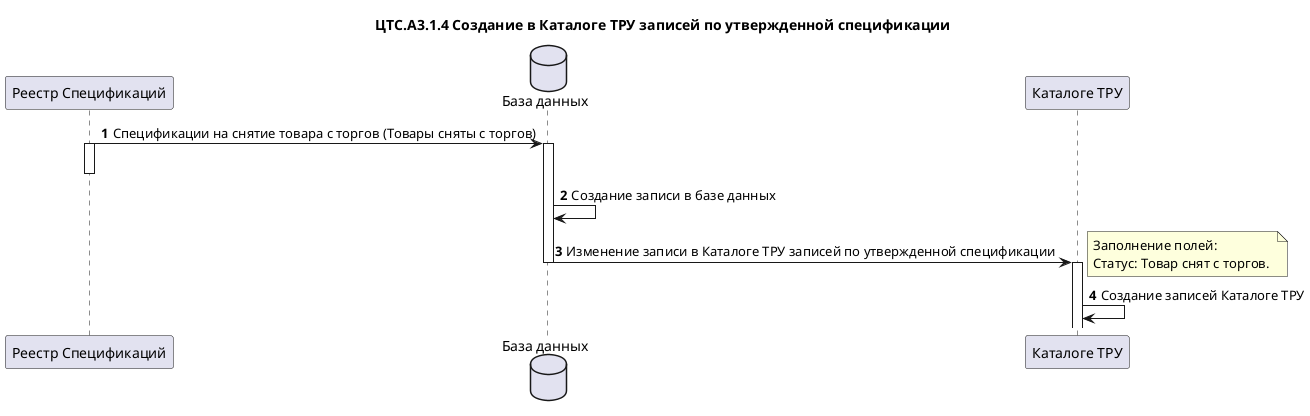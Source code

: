 @startuml "ЦТС.А3.1 Допуск товара к торгам"
title "ЦТС.А3.1.4 Создание в Каталоге ТРУ записей по утвержденной спецификации"
participant "Реестр Спецификаций" as Specification
database "База данных" as Database
participant "Каталоге ТРУ" as Communication

autonumber

Specification->Database: Спецификации на снятие товара с торгов (Товары сняты с торгов)
activate Specification
deactivate Specification
activate Database

Database->Database: Создание записи в базе данных

Database->Communication: Изменение записи в Каталоге ТРУ записей по утвержденной спецификации
deactivate Database

activate Communication
note right
    Заполнение полей: 
    Статус: Товар снят с торгов. 
end note
Communication->Communication: Создание записей Каталоге ТРУ 
@enduml